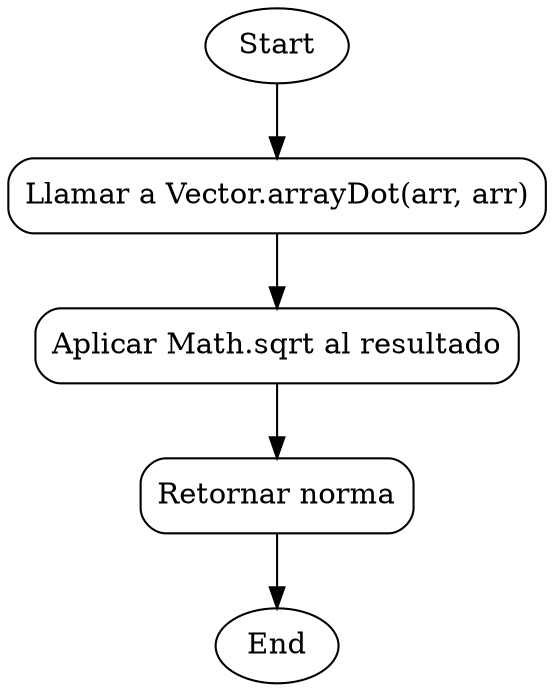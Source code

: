 digraph G {
    rankdir=TB;
    node [shape=box, style=rounded];

    Start [shape=ellipse];
    End [shape=ellipse];

    A [label="Llamar a Vector.arrayDot(arr, arr)"];
    B [label="Aplicar Math.sqrt al resultado"];
    C [label="Retornar norma"];

    Start -> A -> B -> C -> End;
}